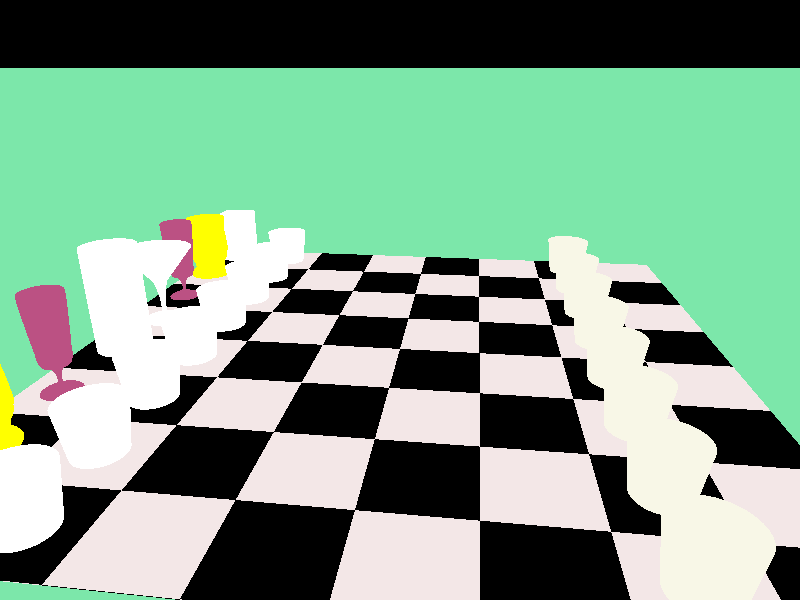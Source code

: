 #include "colors.inc"
#include "metals.inc"
#include "woods.inc"
#include "shapes.inc"           
#include "textures.inc"
#include "glass.inc"
camera {
//   location <3.75-8*cos(2*pi*clock), 5, 2.25-8*(sin(2*pi*clock))>  
   location<5,5,-8>
   look_at <3.75,1,2.25>

   //location<-5,5,-8>
   //look_at <3.75,1,2.25>
}
light_source {< 2, 13, -10> color White
}
/*  PAWNS */
#declare pawn_body = lathe{ quadratic_spline 8,
                       <0,0>,<0.5,0>,<0.5,0.25>,<0.4,0.35>,<0.2,0.95>,
                       <0.25,1>,<0.2,1.05>,<0,1.1> 
                       }            
                                                  
/*#declare gold_pawn = union{
                        object{pawn_body}
                        sphere{<0,1.35,0> 0.3}
                        texture{T_Gold_1B}
                        }     
                        */                         
#declare pawn_height = 0.8;
#declare pawn_radius = 0.5;
#declare tower_height = 1.25;
#declare tower_lado = 0.8;
#declare tower_center = tower_lado/2;  
#declare tower_thickness = 0.9;
#declare tower_interior_a = tower_center - tower_center*tower_thickness;
#declare tower_interior_b = tower_center + tower_center*tower_thickness; 
#declare king_height = 2;
#declare king_radius = 0.5;
//pawns
#declare gold_pawn = difference{
                         cone{<0,      0,0>,pawn_radius*0.8, <0,pawn_height   ,0>,pawn_radius }
                         cone{<0,pawn_radius*.05,0>,pawn_radius*0.5, <0,pawn_height+.1,0>,pawn_radius*.9} 
                         material {
                           texture {
                               pigment { color rgbf <1, 1.0, 1, 0.5> }
                               finish { F_Glass10 }
                           }
                             interior { I_Glass caustics 1 }
                           }
} // end of difference



#declare gold_tower = difference{                                    
                         // Round_Box(A, B, WireRadius, Merge)
                        Round_Box(<0,0,0>,<tower_lado, tower_height ,tower_lado>, 0.007, 0)
                        Round_Box(<tower_interior_a, 0, tower_interior_a>,<tower_interior_b, tower_height*1.1,tower_interior_b>, 0.07, 0)
                         material {
                           texture {
                               pigment { color rgbf <1, 1.0, 1, 0.5> }
                               finish { F_Glass10 }
                           }
                             interior { I_Glass caustics 1 }
                           }

}                                             
#declare gold_king = difference{                                    
                         //<Base_Point>, <Cap_Point>, Radius
                        cylinder{<0,0,0>, <0, king_height, 0>, king_radius}
                          cylinder{<0,king_height*0.1,0>, <0, king_height*1.25, 0>, king_radius*0.95}

                         material {
                           texture {
                               pigment { color rgbf <1, 1.0, 1, 0.5> }
                               finish { F_Glass10 }
                           }
                             interior { I_Glass caustics 1 }
                           }

}
#declare gold_queen =   lathe{ quadratic_spline 6,
                       <0,0>,<0.3,0.0>,<0.05,0.1>,<0.1,0.6 >,<0.1,0.6>, <0.5, 1.1>
                        material {
                           texture {
                               pigment { color rgbf <1, 1.0, 1, 0.5> }
                               finish { F_Glass10 }
                           }
                             interior { I_Glass caustics 1 }
                           } 
                       }  
#declare gold_bishop =   lathe{ quadratic_spline 8,
                       <0,0>,<0.15,0.0>,<0.03,0.05>,<0.03,0.15>,<0.1,0.2>,<0.12,0.3 >,<0.15,0.6>, <0.15, 0.7>
                        material {
                           texture {
                               pigment { Col_Ruby_01 }
                               finish { F_Glass1 }
                           }
                             interior { I_Glass caustics 1 }
                           } 
                       }  
                                                    
#declare gold_knight =   lathe{ quadratic_spline 13,
                       <0.55,0.1>,<1.55,0.1>,<1.15,0.4 >,<1.2,0.5>, <1.2, 0.6>,<1.4,0.8>, <1.5,1.1>, <1.55, 1.1>, <1.5, 1.55>, <1.45, 1.8>, <1.4, 2>, <1.4, 2.2>, <1.55, 2.5>
                       //texture{Glass}
                       material {
                           texture {
                               pigment { color rgbf <1, 1.0, 0, 0> }
                               finish { F_Glass10 }
                           }
                             interior { I_Glass caustics 1 }
                           }  
                       
                       }
                             
#declare silver_pawn = difference{
                         cone{<0,      0,0>,pawn_radius*0.8, <0,pawn_height   ,0>,pawn_radius }
                         cone{<0,pawn_radius*.05,0>,pawn_radius*0.5, <0,pawn_height+.1,0>,pawn_radius*.9} 
                         texture{T_Silver_1B}
                        }
                                                              
/* Horizontal Plane */
plane{ <0,1,0>, -0.012 pigment{ rgb<0.2,0.8,0.4> } }
/* Chess Board */
box{ <9.75,-0.01,8.25> <-2.25,0.0,-3.75> 
                pigment{checker pigment{rgb<0,0,0>},pigment{rgb<0.9,0.8,0.8>} 
                        scale<1.5,0,1.5> translate<0.75,0,0.75>} 
   }
/* Display Chess set */
object{gold_pawn translate <0,0,-3>}   
object{gold_pawn translate <0,0,-1.5>}
object{gold_pawn}
object{gold_pawn translate <0,0,1.5>}
object{gold_pawn translate <0,0,3>}
object{gold_pawn translate <0,0,4.5>}
object{gold_pawn translate <0,0,6>}    
object{gold_pawn translate <0,0,7.5>}
object{silver_pawn translate <7.5,0,-3>}   
object{silver_pawn translate <7.5,0,-1.5>}
object{silver_pawn translate <7.5,0,0>}
object{silver_pawn translate <7.5,0,1.5>}
object{silver_pawn translate <7.5,0,3>}
object{silver_pawn translate <7.5,0,4.5>}
object{silver_pawn translate <7.5,0,6>}    
object{silver_pawn translate <7.5,0,7.5>}           


object{gold_tower translate <-1.875,0, 7.25>} 
object{gold_tower translate <-1.875,0, -3.5>}

object{gold_knight translate <-5.3,0, -5.6> scale<0.3, 0.6, 0.3>}                
object{gold_knight translate <-5.3,0, 20> scale<0.3, 0.6, 0.3>}                
                                                               
                                                               
 
object{gold_bishop scale<2.2, 2.5, 2.2> translate <-1.6, 0, 0>}
object{gold_bishop scale<2.2, 2.5, 2.2> translate <-1.6, 0, 4.5>}


object{gold_king translate <-1.5,0, 1.75>}                
object{gold_queen translate<-1, 0, 2.25> scale<1.4,1.4,1.4> }